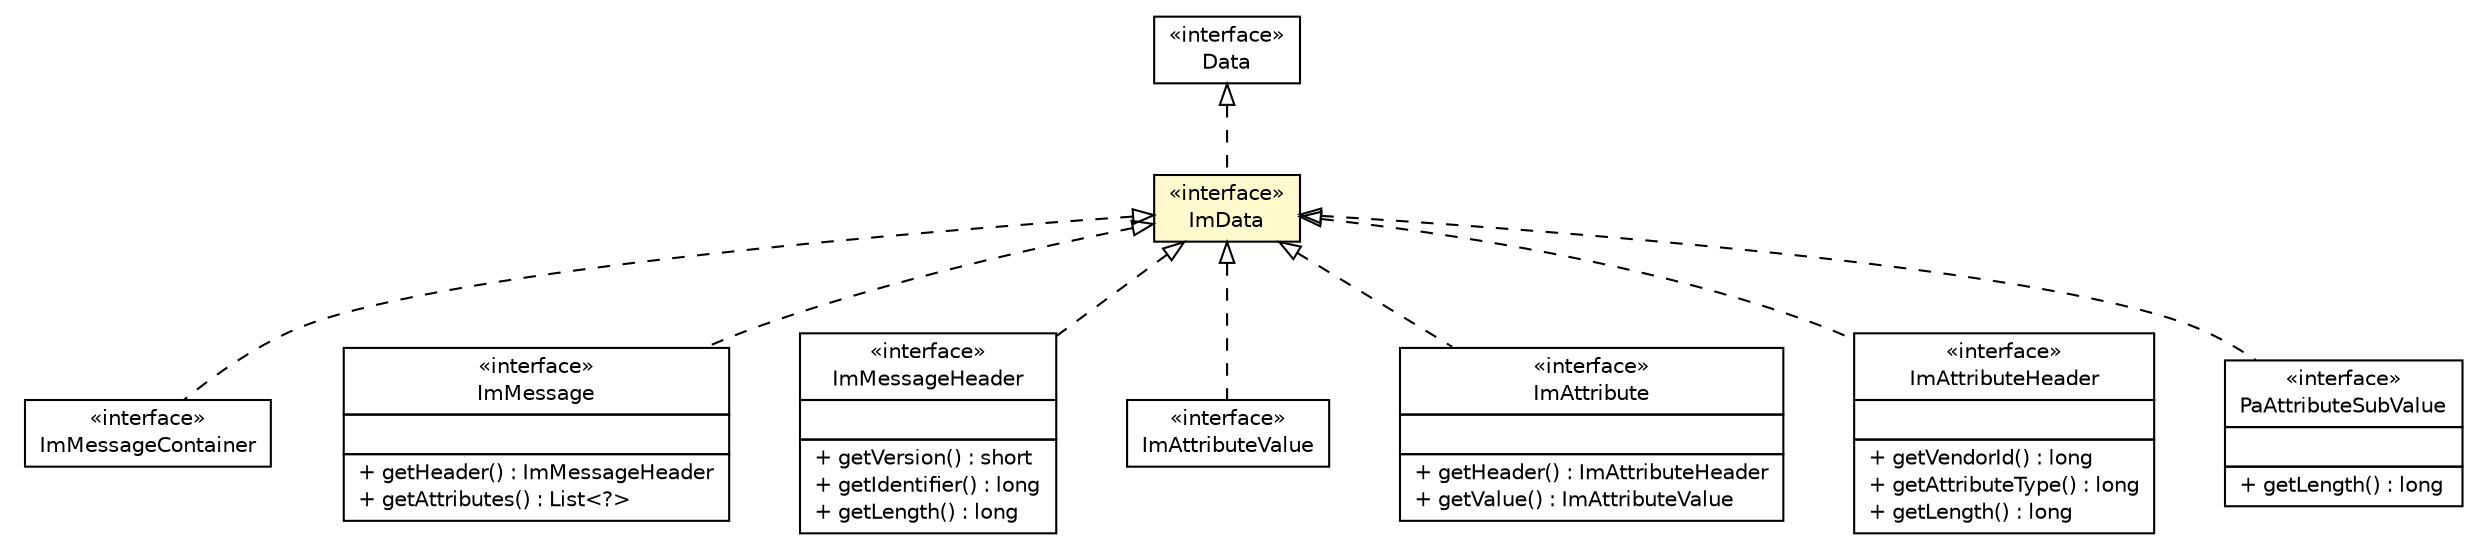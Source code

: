 #!/usr/local/bin/dot
#
# Class diagram 
# Generated by UMLGraph version R5_6 (http://www.umlgraph.org/)
#

digraph G {
	edge [fontname="Helvetica",fontsize=10,labelfontname="Helvetica",labelfontsize=10];
	node [fontname="Helvetica",fontsize=10,shape=plaintext];
	nodesep=0.25;
	ranksep=0.5;
	// de.hsbremen.tc.tnc.message.m.serialize.ImMessageContainer
	c32883 [label=<<table title="de.hsbremen.tc.tnc.message.m.serialize.ImMessageContainer" border="0" cellborder="1" cellspacing="0" cellpadding="2" port="p" href="./serialize/ImMessageContainer.html">
		<tr><td><table border="0" cellspacing="0" cellpadding="1">
<tr><td align="center" balign="center"> &#171;interface&#187; </td></tr>
<tr><td align="center" balign="center"> ImMessageContainer </td></tr>
		</table></td></tr>
		</table>>, URL="./serialize/ImMessageContainer.html", fontname="Helvetica", fontcolor="black", fontsize=10.0];
	// de.hsbremen.tc.tnc.message.m.message.ImMessage
	c32886 [label=<<table title="de.hsbremen.tc.tnc.message.m.message.ImMessage" border="0" cellborder="1" cellspacing="0" cellpadding="2" port="p" href="./message/ImMessage.html">
		<tr><td><table border="0" cellspacing="0" cellpadding="1">
<tr><td align="center" balign="center"> &#171;interface&#187; </td></tr>
<tr><td align="center" balign="center"> ImMessage </td></tr>
		</table></td></tr>
		<tr><td><table border="0" cellspacing="0" cellpadding="1">
<tr><td align="left" balign="left">  </td></tr>
		</table></td></tr>
		<tr><td><table border="0" cellspacing="0" cellpadding="1">
<tr><td align="left" balign="left"> + getHeader() : ImMessageHeader </td></tr>
<tr><td align="left" balign="left"> + getAttributes() : List&lt;?&gt; </td></tr>
		</table></td></tr>
		</table>>, URL="./message/ImMessage.html", fontname="Helvetica", fontcolor="black", fontsize=10.0];
	// de.hsbremen.tc.tnc.message.m.message.ImMessageHeader
	c32887 [label=<<table title="de.hsbremen.tc.tnc.message.m.message.ImMessageHeader" border="0" cellborder="1" cellspacing="0" cellpadding="2" port="p" href="./message/ImMessageHeader.html">
		<tr><td><table border="0" cellspacing="0" cellpadding="1">
<tr><td align="center" balign="center"> &#171;interface&#187; </td></tr>
<tr><td align="center" balign="center"> ImMessageHeader </td></tr>
		</table></td></tr>
		<tr><td><table border="0" cellspacing="0" cellpadding="1">
<tr><td align="left" balign="left">  </td></tr>
		</table></td></tr>
		<tr><td><table border="0" cellspacing="0" cellpadding="1">
<tr><td align="left" balign="left"> + getVersion() : short </td></tr>
<tr><td align="left" balign="left"> + getIdentifier() : long </td></tr>
<tr><td align="left" balign="left"> + getLength() : long </td></tr>
		</table></td></tr>
		</table>>, URL="./message/ImMessageHeader.html", fontname="Helvetica", fontcolor="black", fontsize=10.0];
	// de.hsbremen.tc.tnc.message.m.attribute.ImAttributeValue
	c32891 [label=<<table title="de.hsbremen.tc.tnc.message.m.attribute.ImAttributeValue" border="0" cellborder="1" cellspacing="0" cellpadding="2" port="p" href="./attribute/ImAttributeValue.html">
		<tr><td><table border="0" cellspacing="0" cellpadding="1">
<tr><td align="center" balign="center"> &#171;interface&#187; </td></tr>
<tr><td align="center" balign="center"> ImAttributeValue </td></tr>
		</table></td></tr>
		</table>>, URL="./attribute/ImAttributeValue.html", fontname="Helvetica", fontcolor="black", fontsize=10.0];
	// de.hsbremen.tc.tnc.message.m.attribute.ImAttribute
	c32892 [label=<<table title="de.hsbremen.tc.tnc.message.m.attribute.ImAttribute" border="0" cellborder="1" cellspacing="0" cellpadding="2" port="p" href="./attribute/ImAttribute.html">
		<tr><td><table border="0" cellspacing="0" cellpadding="1">
<tr><td align="center" balign="center"> &#171;interface&#187; </td></tr>
<tr><td align="center" balign="center"> ImAttribute </td></tr>
		</table></td></tr>
		<tr><td><table border="0" cellspacing="0" cellpadding="1">
<tr><td align="left" balign="left">  </td></tr>
		</table></td></tr>
		<tr><td><table border="0" cellspacing="0" cellpadding="1">
<tr><td align="left" balign="left"> + getHeader() : ImAttributeHeader </td></tr>
<tr><td align="left" balign="left"> + getValue() : ImAttributeValue </td></tr>
		</table></td></tr>
		</table>>, URL="./attribute/ImAttribute.html", fontname="Helvetica", fontcolor="black", fontsize=10.0];
	// de.hsbremen.tc.tnc.message.m.attribute.ImAttributeHeader
	c32893 [label=<<table title="de.hsbremen.tc.tnc.message.m.attribute.ImAttributeHeader" border="0" cellborder="1" cellspacing="0" cellpadding="2" port="p" href="./attribute/ImAttributeHeader.html">
		<tr><td><table border="0" cellspacing="0" cellpadding="1">
<tr><td align="center" balign="center"> &#171;interface&#187; </td></tr>
<tr><td align="center" balign="center"> ImAttributeHeader </td></tr>
		</table></td></tr>
		<tr><td><table border="0" cellspacing="0" cellpadding="1">
<tr><td align="left" balign="left">  </td></tr>
		</table></td></tr>
		<tr><td><table border="0" cellspacing="0" cellpadding="1">
<tr><td align="left" balign="left"> + getVendorId() : long </td></tr>
<tr><td align="left" balign="left"> + getAttributeType() : long </td></tr>
<tr><td align="left" balign="left"> + getLength() : long </td></tr>
		</table></td></tr>
		</table>>, URL="./attribute/ImAttributeHeader.html", fontname="Helvetica", fontcolor="black", fontsize=10.0];
	// de.hsbremen.tc.tnc.message.m.ImData
	c32895 [label=<<table title="de.hsbremen.tc.tnc.message.m.ImData" border="0" cellborder="1" cellspacing="0" cellpadding="2" port="p" bgcolor="lemonChiffon" href="./ImData.html">
		<tr><td><table border="0" cellspacing="0" cellpadding="1">
<tr><td align="center" balign="center"> &#171;interface&#187; </td></tr>
<tr><td align="center" balign="center"> ImData </td></tr>
		</table></td></tr>
		</table>>, URL="./ImData.html", fontname="Helvetica", fontcolor="black", fontsize=10.0];
	// de.hsbremen.tc.tnc.message.Data
	c32912 [label=<<table title="de.hsbremen.tc.tnc.message.Data" border="0" cellborder="1" cellspacing="0" cellpadding="2" port="p" href="../Data.html">
		<tr><td><table border="0" cellspacing="0" cellpadding="1">
<tr><td align="center" balign="center"> &#171;interface&#187; </td></tr>
<tr><td align="center" balign="center"> Data </td></tr>
		</table></td></tr>
		</table>>, URL="../Data.html", fontname="Helvetica", fontcolor="black", fontsize=10.0];
	// org.ietf.nea.pa.attribute.util.PaAttributeSubValue
	c33148 [label=<<table title="org.ietf.nea.pa.attribute.util.PaAttributeSubValue" border="0" cellborder="1" cellspacing="0" cellpadding="2" port="p" href="../../../../../../org/ietf/nea/pa/attribute/util/PaAttributeSubValue.html">
		<tr><td><table border="0" cellspacing="0" cellpadding="1">
<tr><td align="center" balign="center"> &#171;interface&#187; </td></tr>
<tr><td align="center" balign="center"> PaAttributeSubValue </td></tr>
		</table></td></tr>
		<tr><td><table border="0" cellspacing="0" cellpadding="1">
<tr><td align="left" balign="left">  </td></tr>
		</table></td></tr>
		<tr><td><table border="0" cellspacing="0" cellpadding="1">
<tr><td align="left" balign="left"> + getLength() : long </td></tr>
		</table></td></tr>
		</table>>, URL="../../../../../../org/ietf/nea/pa/attribute/util/PaAttributeSubValue.html", fontname="Helvetica", fontcolor="black", fontsize=10.0];
	//de.hsbremen.tc.tnc.message.m.serialize.ImMessageContainer implements de.hsbremen.tc.tnc.message.m.ImData
	c32895:p -> c32883:p [dir=back,arrowtail=empty,style=dashed];
	//de.hsbremen.tc.tnc.message.m.message.ImMessage implements de.hsbremen.tc.tnc.message.m.ImData
	c32895:p -> c32886:p [dir=back,arrowtail=empty,style=dashed];
	//de.hsbremen.tc.tnc.message.m.message.ImMessageHeader implements de.hsbremen.tc.tnc.message.m.ImData
	c32895:p -> c32887:p [dir=back,arrowtail=empty,style=dashed];
	//de.hsbremen.tc.tnc.message.m.attribute.ImAttributeValue implements de.hsbremen.tc.tnc.message.m.ImData
	c32895:p -> c32891:p [dir=back,arrowtail=empty,style=dashed];
	//de.hsbremen.tc.tnc.message.m.attribute.ImAttribute implements de.hsbremen.tc.tnc.message.m.ImData
	c32895:p -> c32892:p [dir=back,arrowtail=empty,style=dashed];
	//de.hsbremen.tc.tnc.message.m.attribute.ImAttributeHeader implements de.hsbremen.tc.tnc.message.m.ImData
	c32895:p -> c32893:p [dir=back,arrowtail=empty,style=dashed];
	//de.hsbremen.tc.tnc.message.m.ImData implements de.hsbremen.tc.tnc.message.Data
	c32912:p -> c32895:p [dir=back,arrowtail=empty,style=dashed];
	//org.ietf.nea.pa.attribute.util.PaAttributeSubValue implements de.hsbremen.tc.tnc.message.m.ImData
	c32895:p -> c33148:p [dir=back,arrowtail=empty,style=dashed];
}

